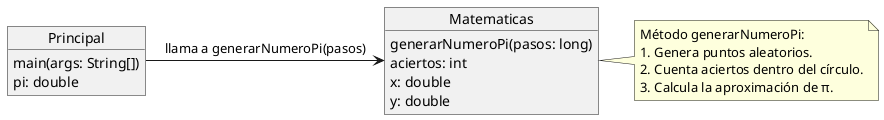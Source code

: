 @startuml

!define MAIN_COLOR #FFCC99
!define MATH_COLOR #99CCFF

object "Principal" as Principal {
    main(args: String[])
    pi: double
}

object "Matematicas" as Matematicas {
    generarNumeroPi(pasos: long)
    aciertos: int
    x: double
    y: double
}

Principal -> Matematicas : llama a generarNumeroPi(pasos)

note right of Matematicas
    Método generarNumeroPi:
    1. Genera puntos aleatorios.
    2. Cuenta aciertos dentro del círculo.
    3. Calcula la aproximación de π.
end note

@enduml